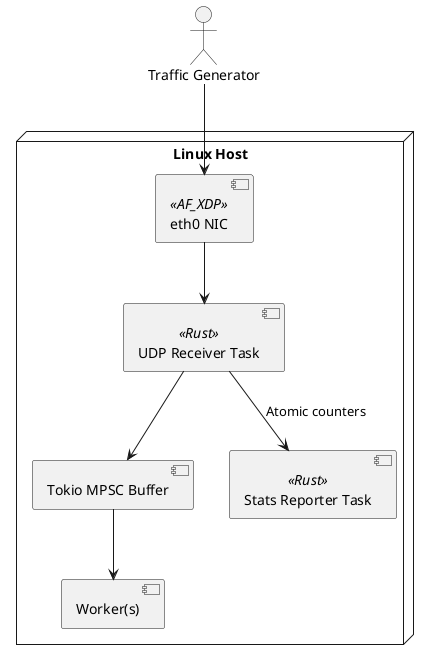 @startuml
skinparam backgroundColor #FFFFFF
skinparam node {
    BackgroundColor<<AF_XDP>> #88CCEE
    BackgroundColor<<Rust>> #FFCC00
}

actor "Traffic Generator" as TG

node "Linux Host" {
    [eth0 NIC] <<AF_XDP>>
    [UDP Receiver Task] <<Rust>>
    [Tokio MPSC Buffer]
    [Worker(s)]
    [Stats Reporter Task] <<Rust>>
}

TG --> [eth0 NIC]
[eth0 NIC] --> [UDP Receiver Task]
[UDP Receiver Task] --> [Tokio MPSC Buffer]
[Tokio MPSC Buffer] --> [Worker(s)]
[UDP Receiver Task] --> [Stats Reporter Task] : Atomic counters
@enduml
